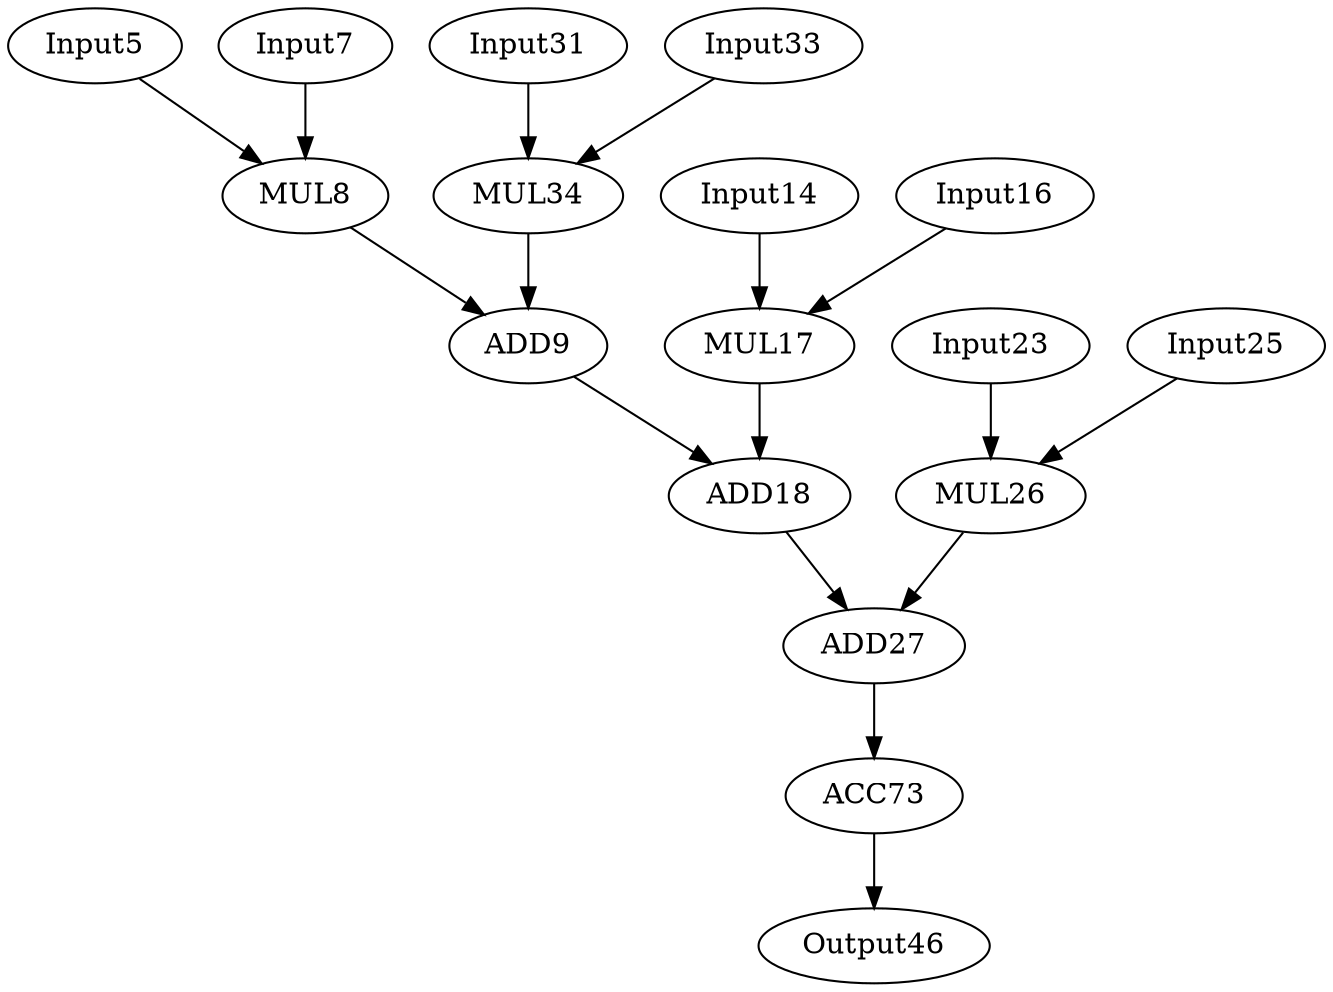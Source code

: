 Digraph G {
Input5[opcode=input, ref_name="input", size=4096, offset="0, 28", pattern="-16, 2, 20, 1017"];
Input7[opcode=input, ref_name="coefficients", size=32, offset="0, 0", pattern="16, 2, -16, 1017"];
MUL8[opcode=mul];
ADD9[opcode=add];
Input14[opcode=input, ref_name="input", size=4096, offset="0, 24", pattern="-16, 2, 20, 1017"];
Input16[opcode=input, ref_name="coefficients", size=32, offset="0, 4", pattern="16, 2, -16, 1017"];
MUL17[opcode=mul];
ADD18[opcode=add];
Input23[opcode=input, ref_name="input", size=4096, offset="0, 20", pattern="-16, 2, 20, 1017"];
Input25[opcode=input, ref_name="coefficients", size=32, offset="0, 8", pattern="16, 2, -16, 1017"];
MUL26[opcode=mul];
ADD27[opcode=add];
Input31[opcode=input, ref_name="input", size=4096, offset="0, 16", pattern="-16, 2, 20, 1017"];
Input33[opcode=input, ref_name="coefficients", size=32, offset="0, 12", pattern="16, 2, -16, 1017"];
MUL34[opcode=mul];
Output46[opcode=output, ref_name="output", size=4080, offset="16, 12", pattern="0, 2, 4, 1017"];
ACC73[opcode=acc, acc_params="0, 2, 1, 1017", acc_first=1];
Input5->MUL8[operand=1];
Input7->MUL8[operand=0];
MUL8->ADD9[operand=0];
ADD9->ADD18[operand=1];
Input14->MUL17[operand=1];
Input16->MUL17[operand=0];
MUL17->ADD18[operand=0];
ADD18->ADD27[operand=1];
Input23->MUL26[operand=1];
Input25->MUL26[operand=0];
MUL26->ADD27[operand=0];
Input31->MUL34[operand=1];
Input33->MUL34[operand=0];
MUL34->ADD9[operand=1];
ADD27->ACC73[operand=0];
ACC73->Output46[operand=0];
}
